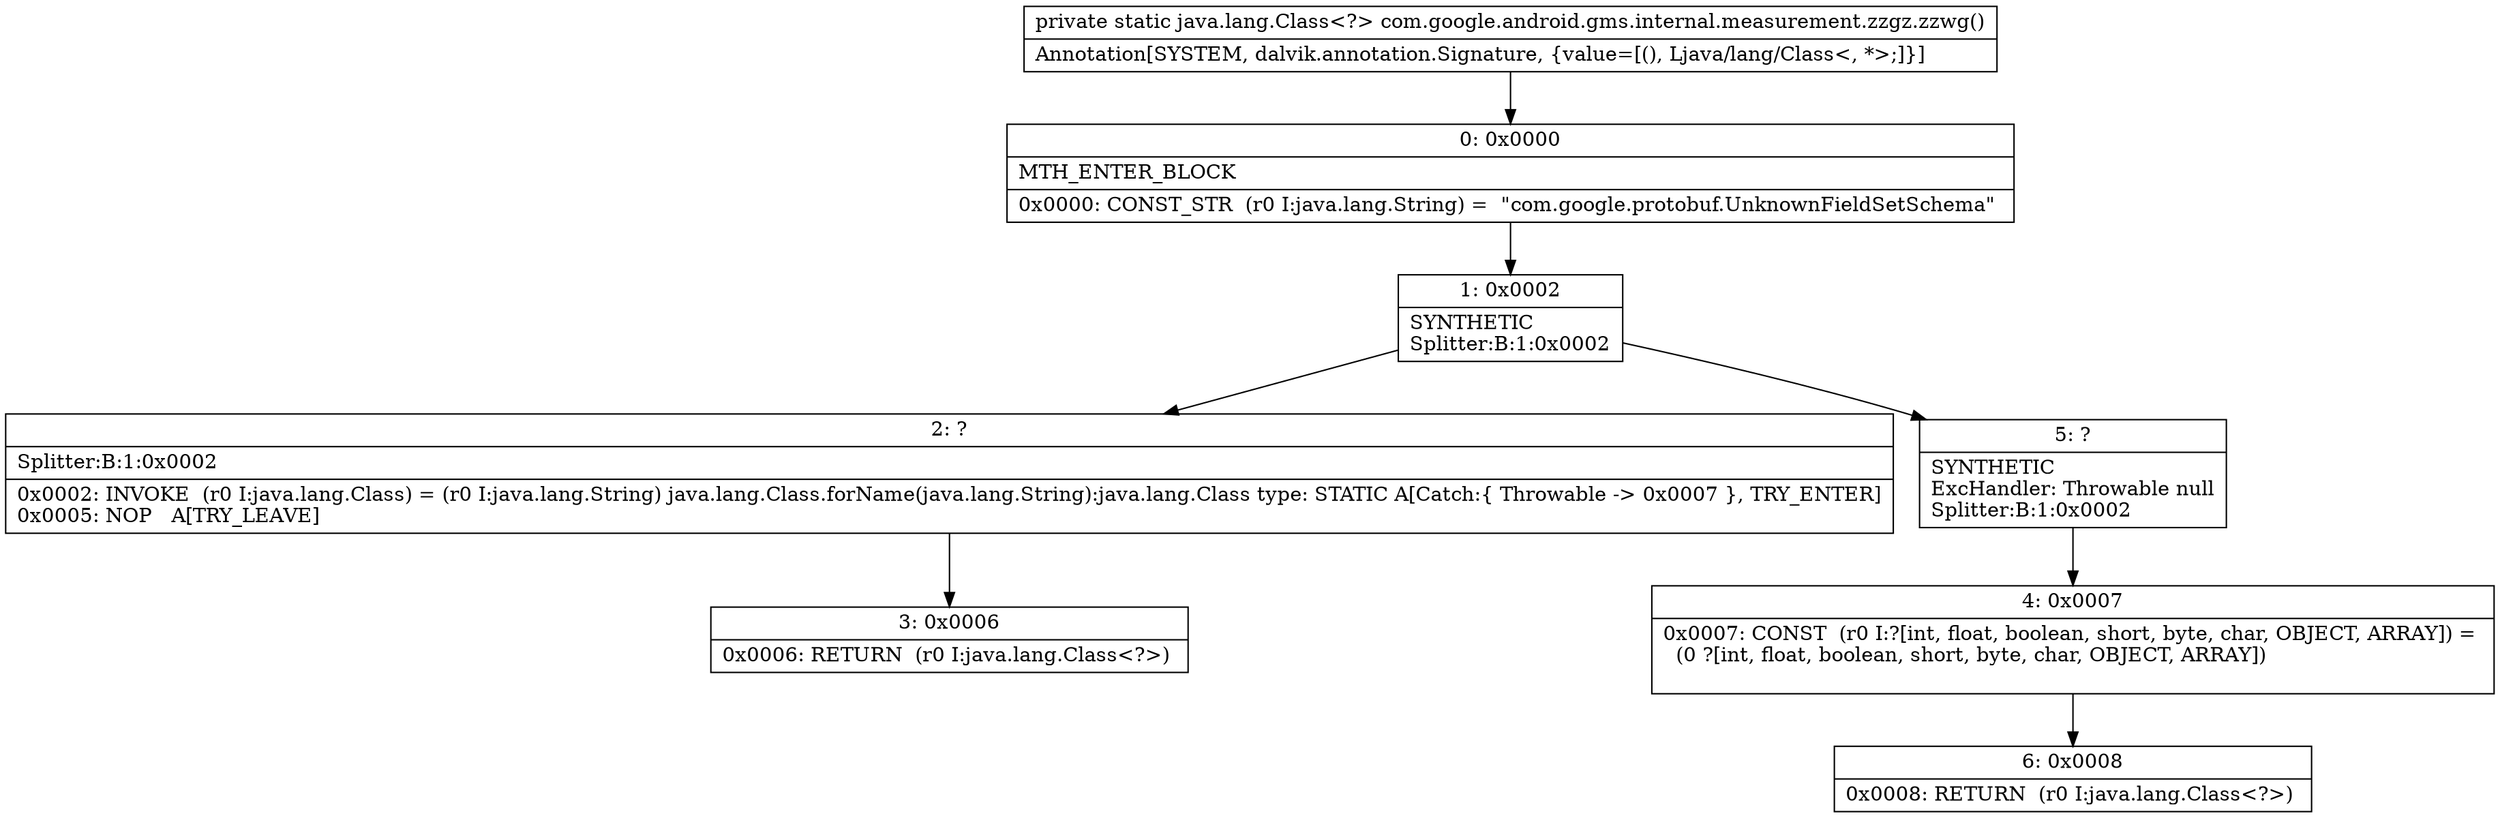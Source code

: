 digraph "CFG forcom.google.android.gms.internal.measurement.zzgz.zzwg()Ljava\/lang\/Class;" {
Node_0 [shape=record,label="{0\:\ 0x0000|MTH_ENTER_BLOCK\l|0x0000: CONST_STR  (r0 I:java.lang.String) =  \"com.google.protobuf.UnknownFieldSetSchema\" \l}"];
Node_1 [shape=record,label="{1\:\ 0x0002|SYNTHETIC\lSplitter:B:1:0x0002\l}"];
Node_2 [shape=record,label="{2\:\ ?|Splitter:B:1:0x0002\l|0x0002: INVOKE  (r0 I:java.lang.Class) = (r0 I:java.lang.String) java.lang.Class.forName(java.lang.String):java.lang.Class type: STATIC A[Catch:\{ Throwable \-\> 0x0007 \}, TRY_ENTER]\l0x0005: NOP   A[TRY_LEAVE]\l}"];
Node_3 [shape=record,label="{3\:\ 0x0006|0x0006: RETURN  (r0 I:java.lang.Class\<?\>) \l}"];
Node_4 [shape=record,label="{4\:\ 0x0007|0x0007: CONST  (r0 I:?[int, float, boolean, short, byte, char, OBJECT, ARRAY]) = \l  (0 ?[int, float, boolean, short, byte, char, OBJECT, ARRAY])\l \l}"];
Node_5 [shape=record,label="{5\:\ ?|SYNTHETIC\lExcHandler: Throwable null\lSplitter:B:1:0x0002\l}"];
Node_6 [shape=record,label="{6\:\ 0x0008|0x0008: RETURN  (r0 I:java.lang.Class\<?\>) \l}"];
MethodNode[shape=record,label="{private static java.lang.Class\<?\> com.google.android.gms.internal.measurement.zzgz.zzwg()  | Annotation[SYSTEM, dalvik.annotation.Signature, \{value=[(), Ljava\/lang\/Class\<, *\>;]\}]\l}"];
MethodNode -> Node_0;
Node_0 -> Node_1;
Node_1 -> Node_2;
Node_1 -> Node_5;
Node_2 -> Node_3;
Node_4 -> Node_6;
Node_5 -> Node_4;
}

